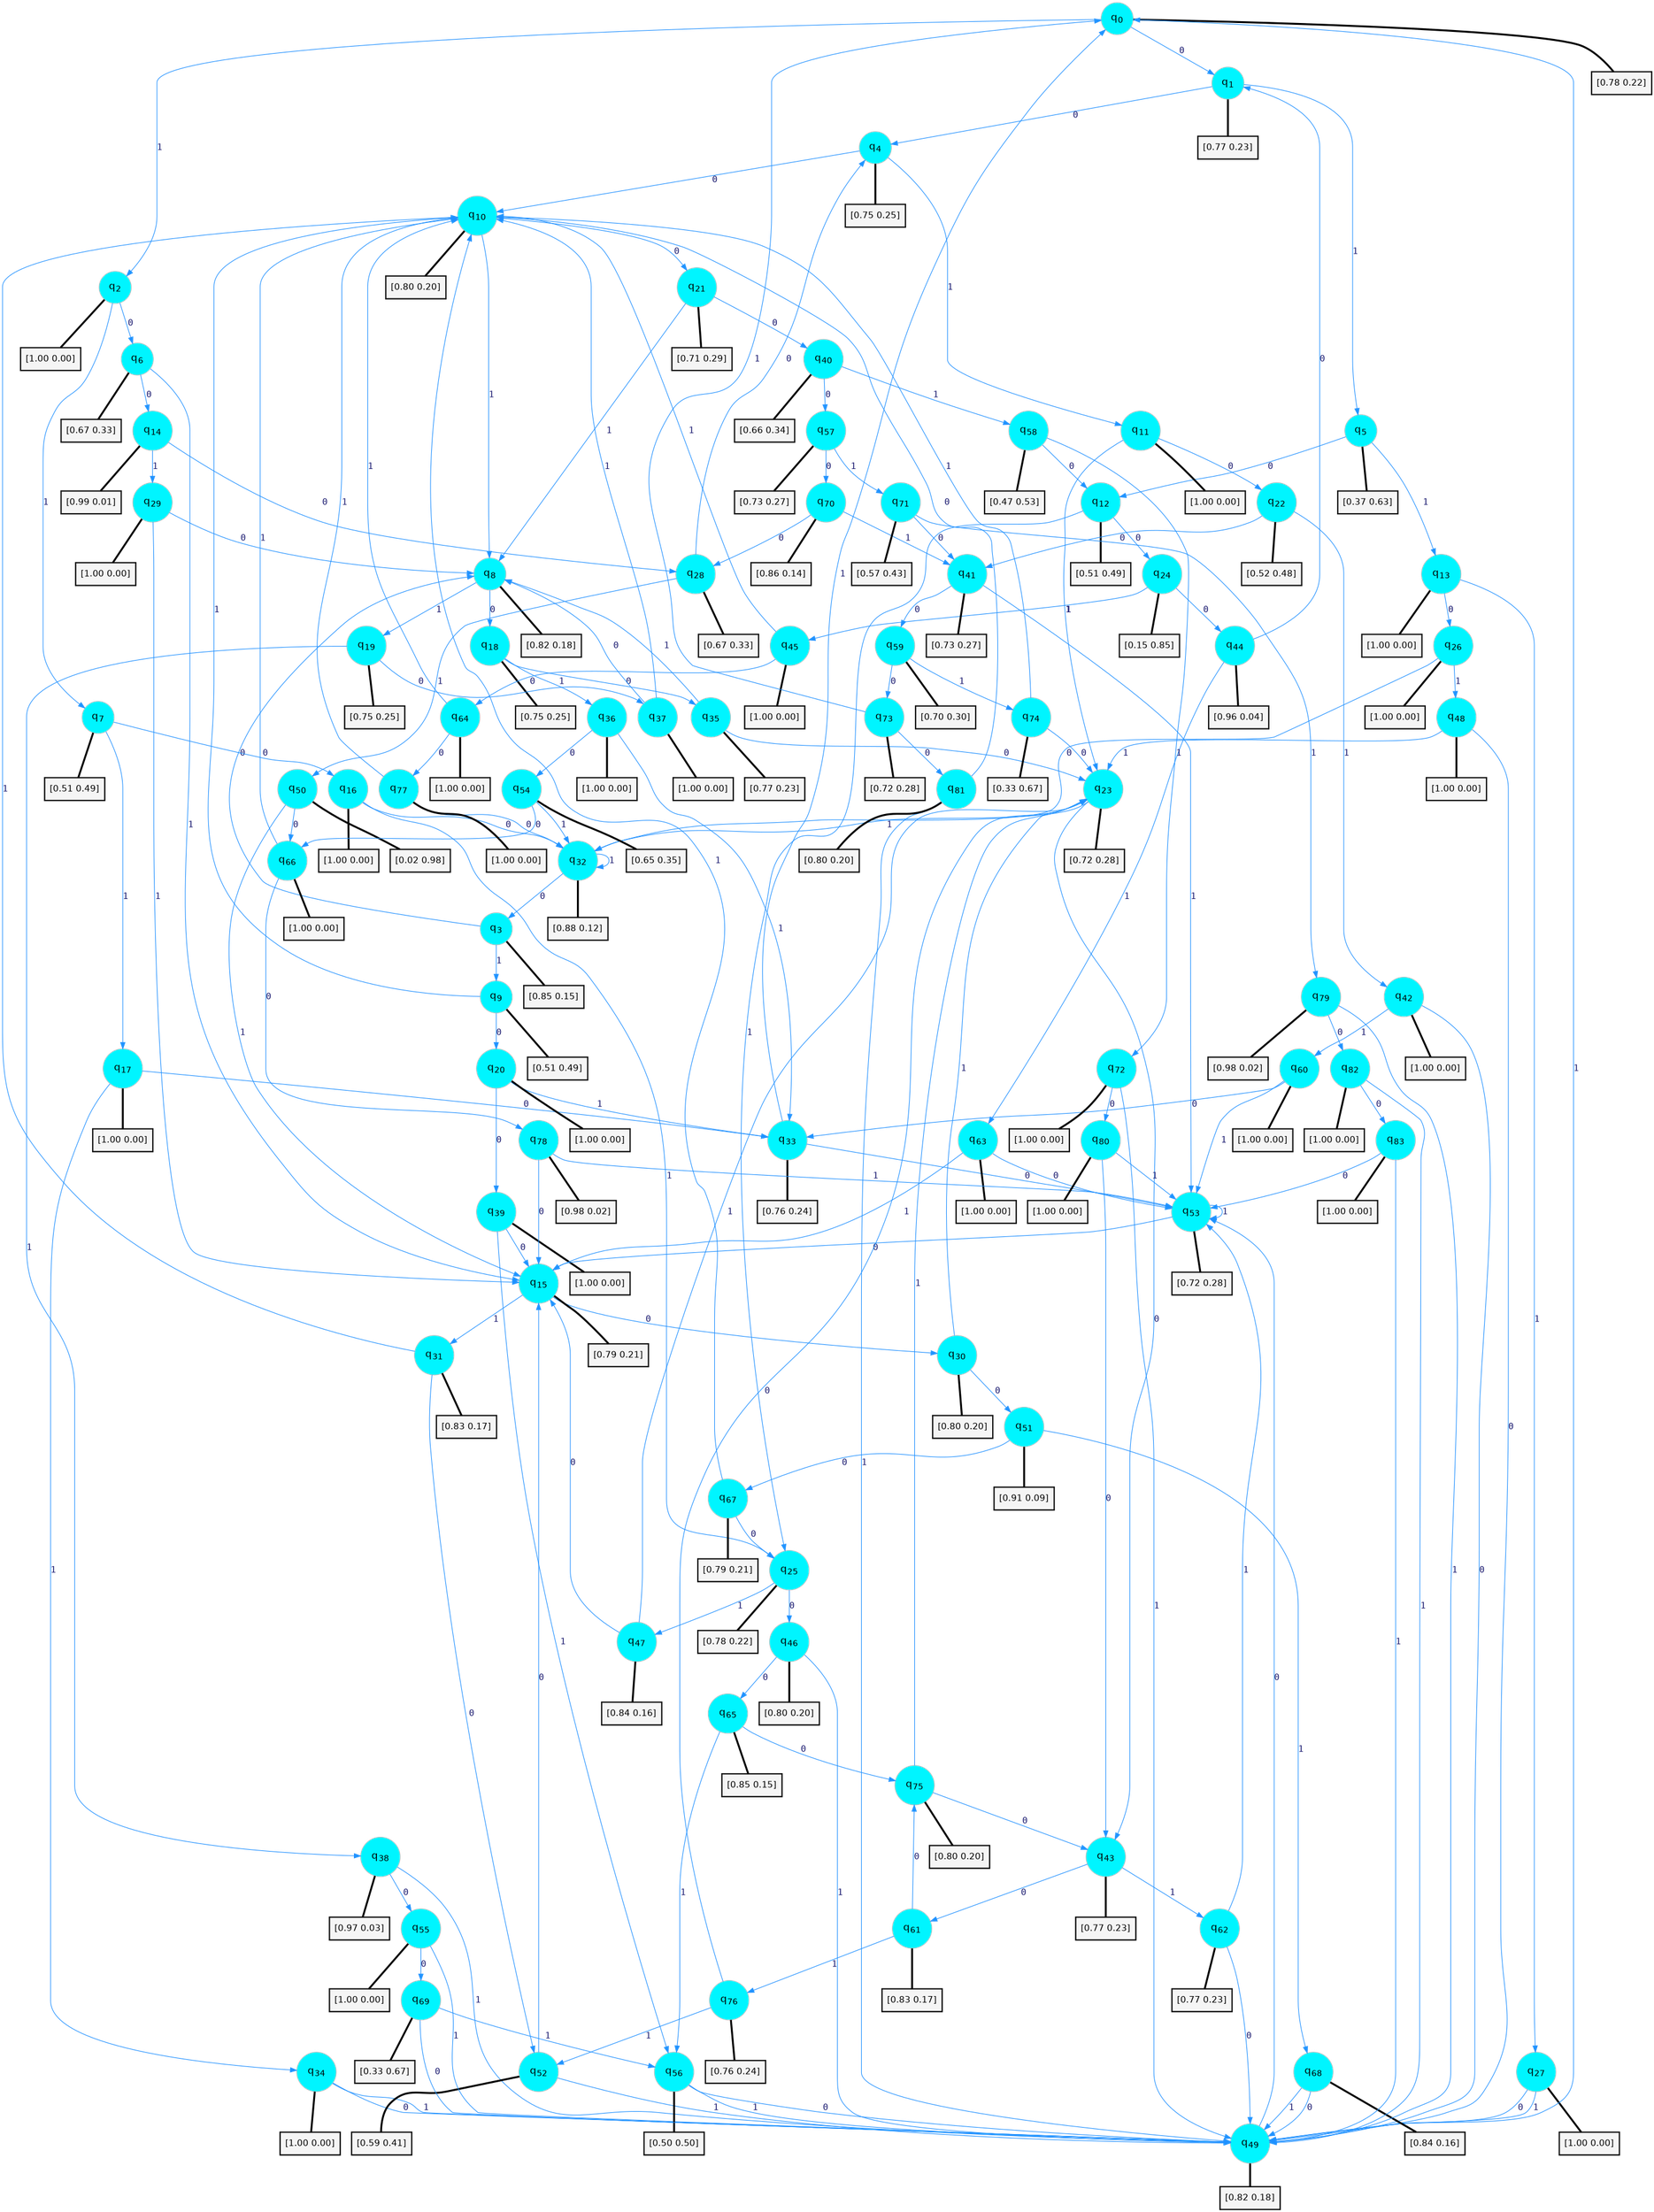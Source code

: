 digraph G {
graph [
bgcolor=transparent, dpi=300, rankdir=TD, size="40,25"];
node [
color=gray, fillcolor=turquoise1, fontcolor=black, fontname=Helvetica, fontsize=16, fontweight=bold, shape=circle, style=filled];
edge [
arrowsize=1, color=dodgerblue1, fontcolor=midnightblue, fontname=courier, fontweight=bold, penwidth=1, style=solid, weight=20];
0[label=<q<SUB>0</SUB>>];
1[label=<q<SUB>1</SUB>>];
2[label=<q<SUB>2</SUB>>];
3[label=<q<SUB>3</SUB>>];
4[label=<q<SUB>4</SUB>>];
5[label=<q<SUB>5</SUB>>];
6[label=<q<SUB>6</SUB>>];
7[label=<q<SUB>7</SUB>>];
8[label=<q<SUB>8</SUB>>];
9[label=<q<SUB>9</SUB>>];
10[label=<q<SUB>10</SUB>>];
11[label=<q<SUB>11</SUB>>];
12[label=<q<SUB>12</SUB>>];
13[label=<q<SUB>13</SUB>>];
14[label=<q<SUB>14</SUB>>];
15[label=<q<SUB>15</SUB>>];
16[label=<q<SUB>16</SUB>>];
17[label=<q<SUB>17</SUB>>];
18[label=<q<SUB>18</SUB>>];
19[label=<q<SUB>19</SUB>>];
20[label=<q<SUB>20</SUB>>];
21[label=<q<SUB>21</SUB>>];
22[label=<q<SUB>22</SUB>>];
23[label=<q<SUB>23</SUB>>];
24[label=<q<SUB>24</SUB>>];
25[label=<q<SUB>25</SUB>>];
26[label=<q<SUB>26</SUB>>];
27[label=<q<SUB>27</SUB>>];
28[label=<q<SUB>28</SUB>>];
29[label=<q<SUB>29</SUB>>];
30[label=<q<SUB>30</SUB>>];
31[label=<q<SUB>31</SUB>>];
32[label=<q<SUB>32</SUB>>];
33[label=<q<SUB>33</SUB>>];
34[label=<q<SUB>34</SUB>>];
35[label=<q<SUB>35</SUB>>];
36[label=<q<SUB>36</SUB>>];
37[label=<q<SUB>37</SUB>>];
38[label=<q<SUB>38</SUB>>];
39[label=<q<SUB>39</SUB>>];
40[label=<q<SUB>40</SUB>>];
41[label=<q<SUB>41</SUB>>];
42[label=<q<SUB>42</SUB>>];
43[label=<q<SUB>43</SUB>>];
44[label=<q<SUB>44</SUB>>];
45[label=<q<SUB>45</SUB>>];
46[label=<q<SUB>46</SUB>>];
47[label=<q<SUB>47</SUB>>];
48[label=<q<SUB>48</SUB>>];
49[label=<q<SUB>49</SUB>>];
50[label=<q<SUB>50</SUB>>];
51[label=<q<SUB>51</SUB>>];
52[label=<q<SUB>52</SUB>>];
53[label=<q<SUB>53</SUB>>];
54[label=<q<SUB>54</SUB>>];
55[label=<q<SUB>55</SUB>>];
56[label=<q<SUB>56</SUB>>];
57[label=<q<SUB>57</SUB>>];
58[label=<q<SUB>58</SUB>>];
59[label=<q<SUB>59</SUB>>];
60[label=<q<SUB>60</SUB>>];
61[label=<q<SUB>61</SUB>>];
62[label=<q<SUB>62</SUB>>];
63[label=<q<SUB>63</SUB>>];
64[label=<q<SUB>64</SUB>>];
65[label=<q<SUB>65</SUB>>];
66[label=<q<SUB>66</SUB>>];
67[label=<q<SUB>67</SUB>>];
68[label=<q<SUB>68</SUB>>];
69[label=<q<SUB>69</SUB>>];
70[label=<q<SUB>70</SUB>>];
71[label=<q<SUB>71</SUB>>];
72[label=<q<SUB>72</SUB>>];
73[label=<q<SUB>73</SUB>>];
74[label=<q<SUB>74</SUB>>];
75[label=<q<SUB>75</SUB>>];
76[label=<q<SUB>76</SUB>>];
77[label=<q<SUB>77</SUB>>];
78[label=<q<SUB>78</SUB>>];
79[label=<q<SUB>79</SUB>>];
80[label=<q<SUB>80</SUB>>];
81[label=<q<SUB>81</SUB>>];
82[label=<q<SUB>82</SUB>>];
83[label=<q<SUB>83</SUB>>];
84[label="[0.78 0.22]", shape=box,fontcolor=black, fontname=Helvetica, fontsize=14, penwidth=2, fillcolor=whitesmoke,color=black];
85[label="[0.77 0.23]", shape=box,fontcolor=black, fontname=Helvetica, fontsize=14, penwidth=2, fillcolor=whitesmoke,color=black];
86[label="[1.00 0.00]", shape=box,fontcolor=black, fontname=Helvetica, fontsize=14, penwidth=2, fillcolor=whitesmoke,color=black];
87[label="[0.85 0.15]", shape=box,fontcolor=black, fontname=Helvetica, fontsize=14, penwidth=2, fillcolor=whitesmoke,color=black];
88[label="[0.75 0.25]", shape=box,fontcolor=black, fontname=Helvetica, fontsize=14, penwidth=2, fillcolor=whitesmoke,color=black];
89[label="[0.37 0.63]", shape=box,fontcolor=black, fontname=Helvetica, fontsize=14, penwidth=2, fillcolor=whitesmoke,color=black];
90[label="[0.67 0.33]", shape=box,fontcolor=black, fontname=Helvetica, fontsize=14, penwidth=2, fillcolor=whitesmoke,color=black];
91[label="[0.51 0.49]", shape=box,fontcolor=black, fontname=Helvetica, fontsize=14, penwidth=2, fillcolor=whitesmoke,color=black];
92[label="[0.82 0.18]", shape=box,fontcolor=black, fontname=Helvetica, fontsize=14, penwidth=2, fillcolor=whitesmoke,color=black];
93[label="[0.51 0.49]", shape=box,fontcolor=black, fontname=Helvetica, fontsize=14, penwidth=2, fillcolor=whitesmoke,color=black];
94[label="[0.80 0.20]", shape=box,fontcolor=black, fontname=Helvetica, fontsize=14, penwidth=2, fillcolor=whitesmoke,color=black];
95[label="[1.00 0.00]", shape=box,fontcolor=black, fontname=Helvetica, fontsize=14, penwidth=2, fillcolor=whitesmoke,color=black];
96[label="[0.51 0.49]", shape=box,fontcolor=black, fontname=Helvetica, fontsize=14, penwidth=2, fillcolor=whitesmoke,color=black];
97[label="[1.00 0.00]", shape=box,fontcolor=black, fontname=Helvetica, fontsize=14, penwidth=2, fillcolor=whitesmoke,color=black];
98[label="[0.99 0.01]", shape=box,fontcolor=black, fontname=Helvetica, fontsize=14, penwidth=2, fillcolor=whitesmoke,color=black];
99[label="[0.79 0.21]", shape=box,fontcolor=black, fontname=Helvetica, fontsize=14, penwidth=2, fillcolor=whitesmoke,color=black];
100[label="[1.00 0.00]", shape=box,fontcolor=black, fontname=Helvetica, fontsize=14, penwidth=2, fillcolor=whitesmoke,color=black];
101[label="[1.00 0.00]", shape=box,fontcolor=black, fontname=Helvetica, fontsize=14, penwidth=2, fillcolor=whitesmoke,color=black];
102[label="[0.75 0.25]", shape=box,fontcolor=black, fontname=Helvetica, fontsize=14, penwidth=2, fillcolor=whitesmoke,color=black];
103[label="[0.75 0.25]", shape=box,fontcolor=black, fontname=Helvetica, fontsize=14, penwidth=2, fillcolor=whitesmoke,color=black];
104[label="[1.00 0.00]", shape=box,fontcolor=black, fontname=Helvetica, fontsize=14, penwidth=2, fillcolor=whitesmoke,color=black];
105[label="[0.71 0.29]", shape=box,fontcolor=black, fontname=Helvetica, fontsize=14, penwidth=2, fillcolor=whitesmoke,color=black];
106[label="[0.52 0.48]", shape=box,fontcolor=black, fontname=Helvetica, fontsize=14, penwidth=2, fillcolor=whitesmoke,color=black];
107[label="[0.72 0.28]", shape=box,fontcolor=black, fontname=Helvetica, fontsize=14, penwidth=2, fillcolor=whitesmoke,color=black];
108[label="[0.15 0.85]", shape=box,fontcolor=black, fontname=Helvetica, fontsize=14, penwidth=2, fillcolor=whitesmoke,color=black];
109[label="[0.78 0.22]", shape=box,fontcolor=black, fontname=Helvetica, fontsize=14, penwidth=2, fillcolor=whitesmoke,color=black];
110[label="[1.00 0.00]", shape=box,fontcolor=black, fontname=Helvetica, fontsize=14, penwidth=2, fillcolor=whitesmoke,color=black];
111[label="[1.00 0.00]", shape=box,fontcolor=black, fontname=Helvetica, fontsize=14, penwidth=2, fillcolor=whitesmoke,color=black];
112[label="[0.67 0.33]", shape=box,fontcolor=black, fontname=Helvetica, fontsize=14, penwidth=2, fillcolor=whitesmoke,color=black];
113[label="[1.00 0.00]", shape=box,fontcolor=black, fontname=Helvetica, fontsize=14, penwidth=2, fillcolor=whitesmoke,color=black];
114[label="[0.80 0.20]", shape=box,fontcolor=black, fontname=Helvetica, fontsize=14, penwidth=2, fillcolor=whitesmoke,color=black];
115[label="[0.83 0.17]", shape=box,fontcolor=black, fontname=Helvetica, fontsize=14, penwidth=2, fillcolor=whitesmoke,color=black];
116[label="[0.88 0.12]", shape=box,fontcolor=black, fontname=Helvetica, fontsize=14, penwidth=2, fillcolor=whitesmoke,color=black];
117[label="[0.76 0.24]", shape=box,fontcolor=black, fontname=Helvetica, fontsize=14, penwidth=2, fillcolor=whitesmoke,color=black];
118[label="[1.00 0.00]", shape=box,fontcolor=black, fontname=Helvetica, fontsize=14, penwidth=2, fillcolor=whitesmoke,color=black];
119[label="[0.77 0.23]", shape=box,fontcolor=black, fontname=Helvetica, fontsize=14, penwidth=2, fillcolor=whitesmoke,color=black];
120[label="[1.00 0.00]", shape=box,fontcolor=black, fontname=Helvetica, fontsize=14, penwidth=2, fillcolor=whitesmoke,color=black];
121[label="[1.00 0.00]", shape=box,fontcolor=black, fontname=Helvetica, fontsize=14, penwidth=2, fillcolor=whitesmoke,color=black];
122[label="[0.97 0.03]", shape=box,fontcolor=black, fontname=Helvetica, fontsize=14, penwidth=2, fillcolor=whitesmoke,color=black];
123[label="[1.00 0.00]", shape=box,fontcolor=black, fontname=Helvetica, fontsize=14, penwidth=2, fillcolor=whitesmoke,color=black];
124[label="[0.66 0.34]", shape=box,fontcolor=black, fontname=Helvetica, fontsize=14, penwidth=2, fillcolor=whitesmoke,color=black];
125[label="[0.73 0.27]", shape=box,fontcolor=black, fontname=Helvetica, fontsize=14, penwidth=2, fillcolor=whitesmoke,color=black];
126[label="[1.00 0.00]", shape=box,fontcolor=black, fontname=Helvetica, fontsize=14, penwidth=2, fillcolor=whitesmoke,color=black];
127[label="[0.77 0.23]", shape=box,fontcolor=black, fontname=Helvetica, fontsize=14, penwidth=2, fillcolor=whitesmoke,color=black];
128[label="[0.96 0.04]", shape=box,fontcolor=black, fontname=Helvetica, fontsize=14, penwidth=2, fillcolor=whitesmoke,color=black];
129[label="[1.00 0.00]", shape=box,fontcolor=black, fontname=Helvetica, fontsize=14, penwidth=2, fillcolor=whitesmoke,color=black];
130[label="[0.80 0.20]", shape=box,fontcolor=black, fontname=Helvetica, fontsize=14, penwidth=2, fillcolor=whitesmoke,color=black];
131[label="[0.84 0.16]", shape=box,fontcolor=black, fontname=Helvetica, fontsize=14, penwidth=2, fillcolor=whitesmoke,color=black];
132[label="[1.00 0.00]", shape=box,fontcolor=black, fontname=Helvetica, fontsize=14, penwidth=2, fillcolor=whitesmoke,color=black];
133[label="[0.82 0.18]", shape=box,fontcolor=black, fontname=Helvetica, fontsize=14, penwidth=2, fillcolor=whitesmoke,color=black];
134[label="[0.02 0.98]", shape=box,fontcolor=black, fontname=Helvetica, fontsize=14, penwidth=2, fillcolor=whitesmoke,color=black];
135[label="[0.91 0.09]", shape=box,fontcolor=black, fontname=Helvetica, fontsize=14, penwidth=2, fillcolor=whitesmoke,color=black];
136[label="[0.59 0.41]", shape=box,fontcolor=black, fontname=Helvetica, fontsize=14, penwidth=2, fillcolor=whitesmoke,color=black];
137[label="[0.72 0.28]", shape=box,fontcolor=black, fontname=Helvetica, fontsize=14, penwidth=2, fillcolor=whitesmoke,color=black];
138[label="[0.65 0.35]", shape=box,fontcolor=black, fontname=Helvetica, fontsize=14, penwidth=2, fillcolor=whitesmoke,color=black];
139[label="[1.00 0.00]", shape=box,fontcolor=black, fontname=Helvetica, fontsize=14, penwidth=2, fillcolor=whitesmoke,color=black];
140[label="[0.50 0.50]", shape=box,fontcolor=black, fontname=Helvetica, fontsize=14, penwidth=2, fillcolor=whitesmoke,color=black];
141[label="[0.73 0.27]", shape=box,fontcolor=black, fontname=Helvetica, fontsize=14, penwidth=2, fillcolor=whitesmoke,color=black];
142[label="[0.47 0.53]", shape=box,fontcolor=black, fontname=Helvetica, fontsize=14, penwidth=2, fillcolor=whitesmoke,color=black];
143[label="[0.70 0.30]", shape=box,fontcolor=black, fontname=Helvetica, fontsize=14, penwidth=2, fillcolor=whitesmoke,color=black];
144[label="[1.00 0.00]", shape=box,fontcolor=black, fontname=Helvetica, fontsize=14, penwidth=2, fillcolor=whitesmoke,color=black];
145[label="[0.83 0.17]", shape=box,fontcolor=black, fontname=Helvetica, fontsize=14, penwidth=2, fillcolor=whitesmoke,color=black];
146[label="[0.77 0.23]", shape=box,fontcolor=black, fontname=Helvetica, fontsize=14, penwidth=2, fillcolor=whitesmoke,color=black];
147[label="[1.00 0.00]", shape=box,fontcolor=black, fontname=Helvetica, fontsize=14, penwidth=2, fillcolor=whitesmoke,color=black];
148[label="[1.00 0.00]", shape=box,fontcolor=black, fontname=Helvetica, fontsize=14, penwidth=2, fillcolor=whitesmoke,color=black];
149[label="[0.85 0.15]", shape=box,fontcolor=black, fontname=Helvetica, fontsize=14, penwidth=2, fillcolor=whitesmoke,color=black];
150[label="[1.00 0.00]", shape=box,fontcolor=black, fontname=Helvetica, fontsize=14, penwidth=2, fillcolor=whitesmoke,color=black];
151[label="[0.79 0.21]", shape=box,fontcolor=black, fontname=Helvetica, fontsize=14, penwidth=2, fillcolor=whitesmoke,color=black];
152[label="[0.84 0.16]", shape=box,fontcolor=black, fontname=Helvetica, fontsize=14, penwidth=2, fillcolor=whitesmoke,color=black];
153[label="[0.33 0.67]", shape=box,fontcolor=black, fontname=Helvetica, fontsize=14, penwidth=2, fillcolor=whitesmoke,color=black];
154[label="[0.86 0.14]", shape=box,fontcolor=black, fontname=Helvetica, fontsize=14, penwidth=2, fillcolor=whitesmoke,color=black];
155[label="[0.57 0.43]", shape=box,fontcolor=black, fontname=Helvetica, fontsize=14, penwidth=2, fillcolor=whitesmoke,color=black];
156[label="[1.00 0.00]", shape=box,fontcolor=black, fontname=Helvetica, fontsize=14, penwidth=2, fillcolor=whitesmoke,color=black];
157[label="[0.72 0.28]", shape=box,fontcolor=black, fontname=Helvetica, fontsize=14, penwidth=2, fillcolor=whitesmoke,color=black];
158[label="[0.33 0.67]", shape=box,fontcolor=black, fontname=Helvetica, fontsize=14, penwidth=2, fillcolor=whitesmoke,color=black];
159[label="[0.80 0.20]", shape=box,fontcolor=black, fontname=Helvetica, fontsize=14, penwidth=2, fillcolor=whitesmoke,color=black];
160[label="[0.76 0.24]", shape=box,fontcolor=black, fontname=Helvetica, fontsize=14, penwidth=2, fillcolor=whitesmoke,color=black];
161[label="[1.00 0.00]", shape=box,fontcolor=black, fontname=Helvetica, fontsize=14, penwidth=2, fillcolor=whitesmoke,color=black];
162[label="[0.98 0.02]", shape=box,fontcolor=black, fontname=Helvetica, fontsize=14, penwidth=2, fillcolor=whitesmoke,color=black];
163[label="[0.98 0.02]", shape=box,fontcolor=black, fontname=Helvetica, fontsize=14, penwidth=2, fillcolor=whitesmoke,color=black];
164[label="[1.00 0.00]", shape=box,fontcolor=black, fontname=Helvetica, fontsize=14, penwidth=2, fillcolor=whitesmoke,color=black];
165[label="[0.80 0.20]", shape=box,fontcolor=black, fontname=Helvetica, fontsize=14, penwidth=2, fillcolor=whitesmoke,color=black];
166[label="[1.00 0.00]", shape=box,fontcolor=black, fontname=Helvetica, fontsize=14, penwidth=2, fillcolor=whitesmoke,color=black];
167[label="[1.00 0.00]", shape=box,fontcolor=black, fontname=Helvetica, fontsize=14, penwidth=2, fillcolor=whitesmoke,color=black];
0->1 [label=0];
0->2 [label=1];
0->84 [arrowhead=none, penwidth=3,color=black];
1->4 [label=0];
1->5 [label=1];
1->85 [arrowhead=none, penwidth=3,color=black];
2->6 [label=0];
2->7 [label=1];
2->86 [arrowhead=none, penwidth=3,color=black];
3->8 [label=0];
3->9 [label=1];
3->87 [arrowhead=none, penwidth=3,color=black];
4->10 [label=0];
4->11 [label=1];
4->88 [arrowhead=none, penwidth=3,color=black];
5->12 [label=0];
5->13 [label=1];
5->89 [arrowhead=none, penwidth=3,color=black];
6->14 [label=0];
6->15 [label=1];
6->90 [arrowhead=none, penwidth=3,color=black];
7->16 [label=0];
7->17 [label=1];
7->91 [arrowhead=none, penwidth=3,color=black];
8->18 [label=0];
8->19 [label=1];
8->92 [arrowhead=none, penwidth=3,color=black];
9->20 [label=0];
9->10 [label=1];
9->93 [arrowhead=none, penwidth=3,color=black];
10->21 [label=0];
10->8 [label=1];
10->94 [arrowhead=none, penwidth=3,color=black];
11->22 [label=0];
11->23 [label=1];
11->95 [arrowhead=none, penwidth=3,color=black];
12->24 [label=0];
12->25 [label=1];
12->96 [arrowhead=none, penwidth=3,color=black];
13->26 [label=0];
13->27 [label=1];
13->97 [arrowhead=none, penwidth=3,color=black];
14->28 [label=0];
14->29 [label=1];
14->98 [arrowhead=none, penwidth=3,color=black];
15->30 [label=0];
15->31 [label=1];
15->99 [arrowhead=none, penwidth=3,color=black];
16->32 [label=0];
16->25 [label=1];
16->100 [arrowhead=none, penwidth=3,color=black];
17->33 [label=0];
17->34 [label=1];
17->101 [arrowhead=none, penwidth=3,color=black];
18->35 [label=0];
18->36 [label=1];
18->102 [arrowhead=none, penwidth=3,color=black];
19->37 [label=0];
19->38 [label=1];
19->103 [arrowhead=none, penwidth=3,color=black];
20->39 [label=0];
20->33 [label=1];
20->104 [arrowhead=none, penwidth=3,color=black];
21->40 [label=0];
21->8 [label=1];
21->105 [arrowhead=none, penwidth=3,color=black];
22->41 [label=0];
22->42 [label=1];
22->106 [arrowhead=none, penwidth=3,color=black];
23->43 [label=0];
23->32 [label=1];
23->107 [arrowhead=none, penwidth=3,color=black];
24->44 [label=0];
24->45 [label=1];
24->108 [arrowhead=none, penwidth=3,color=black];
25->46 [label=0];
25->47 [label=1];
25->109 [arrowhead=none, penwidth=3,color=black];
26->32 [label=0];
26->48 [label=1];
26->110 [arrowhead=none, penwidth=3,color=black];
27->49 [label=0];
27->49 [label=1];
27->111 [arrowhead=none, penwidth=3,color=black];
28->4 [label=0];
28->50 [label=1];
28->112 [arrowhead=none, penwidth=3,color=black];
29->8 [label=0];
29->15 [label=1];
29->113 [arrowhead=none, penwidth=3,color=black];
30->51 [label=0];
30->23 [label=1];
30->114 [arrowhead=none, penwidth=3,color=black];
31->52 [label=0];
31->10 [label=1];
31->115 [arrowhead=none, penwidth=3,color=black];
32->3 [label=0];
32->32 [label=1];
32->116 [arrowhead=none, penwidth=3,color=black];
33->53 [label=0];
33->0 [label=1];
33->117 [arrowhead=none, penwidth=3,color=black];
34->49 [label=0];
34->49 [label=1];
34->118 [arrowhead=none, penwidth=3,color=black];
35->23 [label=0];
35->8 [label=1];
35->119 [arrowhead=none, penwidth=3,color=black];
36->54 [label=0];
36->33 [label=1];
36->120 [arrowhead=none, penwidth=3,color=black];
37->8 [label=0];
37->10 [label=1];
37->121 [arrowhead=none, penwidth=3,color=black];
38->55 [label=0];
38->49 [label=1];
38->122 [arrowhead=none, penwidth=3,color=black];
39->15 [label=0];
39->56 [label=1];
39->123 [arrowhead=none, penwidth=3,color=black];
40->57 [label=0];
40->58 [label=1];
40->124 [arrowhead=none, penwidth=3,color=black];
41->59 [label=0];
41->53 [label=1];
41->125 [arrowhead=none, penwidth=3,color=black];
42->49 [label=0];
42->60 [label=1];
42->126 [arrowhead=none, penwidth=3,color=black];
43->61 [label=0];
43->62 [label=1];
43->127 [arrowhead=none, penwidth=3,color=black];
44->1 [label=0];
44->63 [label=1];
44->128 [arrowhead=none, penwidth=3,color=black];
45->64 [label=0];
45->10 [label=1];
45->129 [arrowhead=none, penwidth=3,color=black];
46->65 [label=0];
46->49 [label=1];
46->130 [arrowhead=none, penwidth=3,color=black];
47->15 [label=0];
47->23 [label=1];
47->131 [arrowhead=none, penwidth=3,color=black];
48->49 [label=0];
48->23 [label=1];
48->132 [arrowhead=none, penwidth=3,color=black];
49->53 [label=0];
49->0 [label=1];
49->133 [arrowhead=none, penwidth=3,color=black];
50->66 [label=0];
50->15 [label=1];
50->134 [arrowhead=none, penwidth=3,color=black];
51->67 [label=0];
51->68 [label=1];
51->135 [arrowhead=none, penwidth=3,color=black];
52->15 [label=0];
52->49 [label=1];
52->136 [arrowhead=none, penwidth=3,color=black];
53->15 [label=0];
53->53 [label=1];
53->137 [arrowhead=none, penwidth=3,color=black];
54->66 [label=0];
54->32 [label=1];
54->138 [arrowhead=none, penwidth=3,color=black];
55->69 [label=0];
55->49 [label=1];
55->139 [arrowhead=none, penwidth=3,color=black];
56->49 [label=0];
56->49 [label=1];
56->140 [arrowhead=none, penwidth=3,color=black];
57->70 [label=0];
57->71 [label=1];
57->141 [arrowhead=none, penwidth=3,color=black];
58->12 [label=0];
58->72 [label=1];
58->142 [arrowhead=none, penwidth=3,color=black];
59->73 [label=0];
59->74 [label=1];
59->143 [arrowhead=none, penwidth=3,color=black];
60->33 [label=0];
60->53 [label=1];
60->144 [arrowhead=none, penwidth=3,color=black];
61->75 [label=0];
61->76 [label=1];
61->145 [arrowhead=none, penwidth=3,color=black];
62->49 [label=0];
62->53 [label=1];
62->146 [arrowhead=none, penwidth=3,color=black];
63->53 [label=0];
63->15 [label=1];
63->147 [arrowhead=none, penwidth=3,color=black];
64->77 [label=0];
64->10 [label=1];
64->148 [arrowhead=none, penwidth=3,color=black];
65->75 [label=0];
65->56 [label=1];
65->149 [arrowhead=none, penwidth=3,color=black];
66->78 [label=0];
66->10 [label=1];
66->150 [arrowhead=none, penwidth=3,color=black];
67->25 [label=0];
67->10 [label=1];
67->151 [arrowhead=none, penwidth=3,color=black];
68->49 [label=0];
68->49 [label=1];
68->152 [arrowhead=none, penwidth=3,color=black];
69->49 [label=0];
69->56 [label=1];
69->153 [arrowhead=none, penwidth=3,color=black];
70->28 [label=0];
70->41 [label=1];
70->154 [arrowhead=none, penwidth=3,color=black];
71->41 [label=0];
71->79 [label=1];
71->155 [arrowhead=none, penwidth=3,color=black];
72->80 [label=0];
72->49 [label=1];
72->156 [arrowhead=none, penwidth=3,color=black];
73->81 [label=0];
73->0 [label=1];
73->157 [arrowhead=none, penwidth=3,color=black];
74->23 [label=0];
74->10 [label=1];
74->158 [arrowhead=none, penwidth=3,color=black];
75->43 [label=0];
75->23 [label=1];
75->159 [arrowhead=none, penwidth=3,color=black];
76->23 [label=0];
76->52 [label=1];
76->160 [arrowhead=none, penwidth=3,color=black];
77->32 [label=0];
77->10 [label=1];
77->161 [arrowhead=none, penwidth=3,color=black];
78->15 [label=0];
78->53 [label=1];
78->162 [arrowhead=none, penwidth=3,color=black];
79->82 [label=0];
79->49 [label=1];
79->163 [arrowhead=none, penwidth=3,color=black];
80->43 [label=0];
80->53 [label=1];
80->164 [arrowhead=none, penwidth=3,color=black];
81->10 [label=0];
81->49 [label=1];
81->165 [arrowhead=none, penwidth=3,color=black];
82->83 [label=0];
82->49 [label=1];
82->166 [arrowhead=none, penwidth=3,color=black];
83->53 [label=0];
83->49 [label=1];
83->167 [arrowhead=none, penwidth=3,color=black];
}

